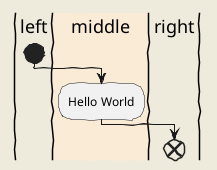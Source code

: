 @startuml activity
skinparam backgroundColor #EEEBDC
skinparam handwritten true

|left|
start
|#AntiqueWhite|middle|
:Hello World;
|right|
end

@enduml